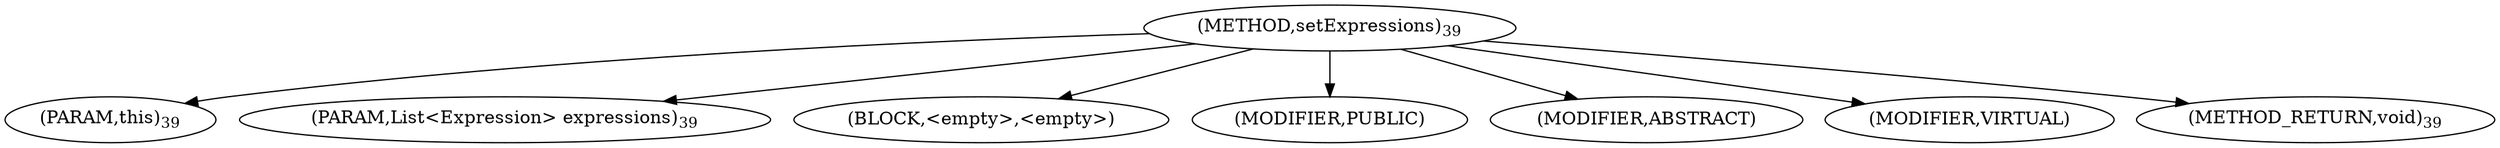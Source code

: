 digraph "setExpressions" {  
"6" [label = <(METHOD,setExpressions)<SUB>39</SUB>> ]
"7" [label = <(PARAM,this)<SUB>39</SUB>> ]
"8" [label = <(PARAM,List&lt;Expression&gt; expressions)<SUB>39</SUB>> ]
"9" [label = <(BLOCK,&lt;empty&gt;,&lt;empty&gt;)> ]
"10" [label = <(MODIFIER,PUBLIC)> ]
"11" [label = <(MODIFIER,ABSTRACT)> ]
"12" [label = <(MODIFIER,VIRTUAL)> ]
"13" [label = <(METHOD_RETURN,void)<SUB>39</SUB>> ]
  "6" -> "7" 
  "6" -> "8" 
  "6" -> "9" 
  "6" -> "10" 
  "6" -> "11" 
  "6" -> "12" 
  "6" -> "13" 
}
